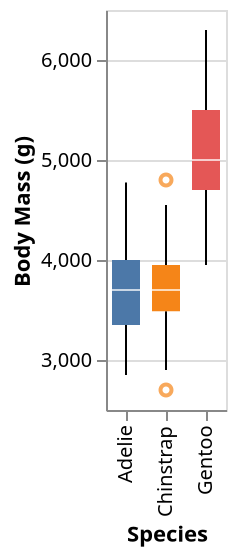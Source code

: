 {"$schema": "https://vega.github.io/schema/vega-lite/v4.json", "description": "A vertical box plot showing median and lower and upper quartiles of the distribution of body mass of penguins.", "data": {"values": [{"Species": "Adelie", "Island": "Torgersen", "Beak Length (mm)": 39.1, "Beak Depth (mm)": 18.7, "Flipper Length (mm)": 181, "Body Mass (g)": 3750, "Sex": "MALE"}, {"Species": "Adelie", "Island": "Torgersen", "Beak Length (mm)": 39.5, "Beak Depth (mm)": 17.4, "Flipper Length (mm)": 186, "Body Mass (g)": 3800, "Sex": "FEMALE"}, {"Species": "Adelie", "Island": "Torgersen", "Beak Length (mm)": 40.3, "Beak Depth (mm)": 18, "Flipper Length (mm)": 195, "Body Mass (g)": 3250, "Sex": "FEMALE"}, {"Species": "Adelie", "Island": "Torgersen", "Beak Length (mm)": null, "Beak Depth (mm)": null, "Flipper Length (mm)": null, "Body Mass (g)": null, "Sex": null}, {"Species": "Adelie", "Island": "Torgersen", "Beak Length (mm)": 36.7, "Beak Depth (mm)": 19.3, "Flipper Length (mm)": 193, "Body Mass (g)": 3450, "Sex": "FEMALE"}, {"Species": "Adelie", "Island": "Torgersen", "Beak Length (mm)": 39.3, "Beak Depth (mm)": 20.6, "Flipper Length (mm)": 190, "Body Mass (g)": 3650, "Sex": "MALE"}, {"Species": "Adelie", "Island": "Torgersen", "Beak Length (mm)": 38.9, "Beak Depth (mm)": 17.8, "Flipper Length (mm)": 181, "Body Mass (g)": 3625, "Sex": "FEMALE"}, {"Species": "Adelie", "Island": "Torgersen", "Beak Length (mm)": 39.2, "Beak Depth (mm)": 19.6, "Flipper Length (mm)": 195, "Body Mass (g)": 4675, "Sex": "MALE"}, {"Species": "Adelie", "Island": "Torgersen", "Beak Length (mm)": 34.1, "Beak Depth (mm)": 18.1, "Flipper Length (mm)": 193, "Body Mass (g)": 3475, "Sex": null}, {"Species": "Adelie", "Island": "Torgersen", "Beak Length (mm)": 42, "Beak Depth (mm)": 20.2, "Flipper Length (mm)": 190, "Body Mass (g)": 4250, "Sex": null}, {"Species": "Adelie", "Island": "Torgersen", "Beak Length (mm)": 37.8, "Beak Depth (mm)": 17.1, "Flipper Length (mm)": 186, "Body Mass (g)": 3300, "Sex": null}, {"Species": "Adelie", "Island": "Torgersen", "Beak Length (mm)": 37.8, "Beak Depth (mm)": 17.3, "Flipper Length (mm)": 180, "Body Mass (g)": 3700, "Sex": null}, {"Species": "Adelie", "Island": "Torgersen", "Beak Length (mm)": 41.1, "Beak Depth (mm)": 17.6, "Flipper Length (mm)": 182, "Body Mass (g)": 3200, "Sex": "FEMALE"}, {"Species": "Adelie", "Island": "Torgersen", "Beak Length (mm)": 38.6, "Beak Depth (mm)": 21.2, "Flipper Length (mm)": 191, "Body Mass (g)": 3800, "Sex": "MALE"}, {"Species": "Adelie", "Island": "Torgersen", "Beak Length (mm)": 34.6, "Beak Depth (mm)": 21.1, "Flipper Length (mm)": 198, "Body Mass (g)": 4400, "Sex": "MALE"}, {"Species": "Adelie", "Island": "Torgersen", "Beak Length (mm)": 36.6, "Beak Depth (mm)": 17.8, "Flipper Length (mm)": 185, "Body Mass (g)": 3700, "Sex": "FEMALE"}, {"Species": "Adelie", "Island": "Torgersen", "Beak Length (mm)": 38.7, "Beak Depth (mm)": 19, "Flipper Length (mm)": 195, "Body Mass (g)": 3450, "Sex": "FEMALE"}, {"Species": "Adelie", "Island": "Torgersen", "Beak Length (mm)": 42.5, "Beak Depth (mm)": 20.7, "Flipper Length (mm)": 197, "Body Mass (g)": 4500, "Sex": "MALE"}, {"Species": "Adelie", "Island": "Torgersen", "Beak Length (mm)": 34.4, "Beak Depth (mm)": 18.4, "Flipper Length (mm)": 184, "Body Mass (g)": 3325, "Sex": "FEMALE"}, {"Species": "Adelie", "Island": "Torgersen", "Beak Length (mm)": 46, "Beak Depth (mm)": 21.5, "Flipper Length (mm)": 194, "Body Mass (g)": 4200, "Sex": "MALE"}, {"Species": "Adelie", "Island": "Biscoe", "Beak Length (mm)": 37.8, "Beak Depth (mm)": 18.3, "Flipper Length (mm)": 174, "Body Mass (g)": 3400, "Sex": "FEMALE"}, {"Species": "Adelie", "Island": "Biscoe", "Beak Length (mm)": 37.7, "Beak Depth (mm)": 18.7, "Flipper Length (mm)": 180, "Body Mass (g)": 3600, "Sex": "MALE"}, {"Species": "Adelie", "Island": "Biscoe", "Beak Length (mm)": 35.9, "Beak Depth (mm)": 19.2, "Flipper Length (mm)": 189, "Body Mass (g)": 3800, "Sex": "FEMALE"}, {"Species": "Adelie", "Island": "Biscoe", "Beak Length (mm)": 38.2, "Beak Depth (mm)": 18.1, "Flipper Length (mm)": 185, "Body Mass (g)": 3950, "Sex": "MALE"}, {"Species": "Adelie", "Island": "Biscoe", "Beak Length (mm)": 38.8, "Beak Depth (mm)": 17.2, "Flipper Length (mm)": 180, "Body Mass (g)": 3800, "Sex": "MALE"}, {"Species": "Adelie", "Island": "Biscoe", "Beak Length (mm)": 35.3, "Beak Depth (mm)": 18.9, "Flipper Length (mm)": 187, "Body Mass (g)": 3800, "Sex": "FEMALE"}, {"Species": "Adelie", "Island": "Biscoe", "Beak Length (mm)": 40.6, "Beak Depth (mm)": 18.6, "Flipper Length (mm)": 183, "Body Mass (g)": 3550, "Sex": "MALE"}, {"Species": "Adelie", "Island": "Biscoe", "Beak Length (mm)": 40.5, "Beak Depth (mm)": 17.9, "Flipper Length (mm)": 187, "Body Mass (g)": 3200, "Sex": "FEMALE"}, {"Species": "Adelie", "Island": "Biscoe", "Beak Length (mm)": 37.9, "Beak Depth (mm)": 18.6, "Flipper Length (mm)": 172, "Body Mass (g)": 3150, "Sex": "FEMALE"}, {"Species": "Adelie", "Island": "Biscoe", "Beak Length (mm)": 40.5, "Beak Depth (mm)": 18.9, "Flipper Length (mm)": 180, "Body Mass (g)": 3950, "Sex": "MALE"}, {"Species": "Adelie", "Island": "Dream", "Beak Length (mm)": 39.5, "Beak Depth (mm)": 16.7, "Flipper Length (mm)": 178, "Body Mass (g)": 3250, "Sex": "FEMALE"}, {"Species": "Adelie", "Island": "Dream", "Beak Length (mm)": 37.2, "Beak Depth (mm)": 18.1, "Flipper Length (mm)": 178, "Body Mass (g)": 3900, "Sex": "MALE"}, {"Species": "Adelie", "Island": "Dream", "Beak Length (mm)": 39.5, "Beak Depth (mm)": 17.8, "Flipper Length (mm)": 188, "Body Mass (g)": 3300, "Sex": "FEMALE"}, {"Species": "Adelie", "Island": "Dream", "Beak Length (mm)": 40.9, "Beak Depth (mm)": 18.9, "Flipper Length (mm)": 184, "Body Mass (g)": 3900, "Sex": "MALE"}, {"Species": "Adelie", "Island": "Dream", "Beak Length (mm)": 36.4, "Beak Depth (mm)": 17, "Flipper Length (mm)": 195, "Body Mass (g)": 3325, "Sex": "FEMALE"}, {"Species": "Adelie", "Island": "Dream", "Beak Length (mm)": 39.2, "Beak Depth (mm)": 21.1, "Flipper Length (mm)": 196, "Body Mass (g)": 4150, "Sex": "MALE"}, {"Species": "Adelie", "Island": "Dream", "Beak Length (mm)": 38.8, "Beak Depth (mm)": 20, "Flipper Length (mm)": 190, "Body Mass (g)": 3950, "Sex": "MALE"}, {"Species": "Adelie", "Island": "Dream", "Beak Length (mm)": 42.2, "Beak Depth (mm)": 18.5, "Flipper Length (mm)": 180, "Body Mass (g)": 3550, "Sex": "FEMALE"}, {"Species": "Adelie", "Island": "Dream", "Beak Length (mm)": 37.6, "Beak Depth (mm)": 19.3, "Flipper Length (mm)": 181, "Body Mass (g)": 3300, "Sex": "FEMALE"}, {"Species": "Adelie", "Island": "Dream", "Beak Length (mm)": 39.8, "Beak Depth (mm)": 19.1, "Flipper Length (mm)": 184, "Body Mass (g)": 4650, "Sex": "MALE"}, {"Species": "Adelie", "Island": "Dream", "Beak Length (mm)": 36.5, "Beak Depth (mm)": 18, "Flipper Length (mm)": 182, "Body Mass (g)": 3150, "Sex": "FEMALE"}, {"Species": "Adelie", "Island": "Dream", "Beak Length (mm)": 40.8, "Beak Depth (mm)": 18.4, "Flipper Length (mm)": 195, "Body Mass (g)": 3900, "Sex": "MALE"}, {"Species": "Adelie", "Island": "Dream", "Beak Length (mm)": 36, "Beak Depth (mm)": 18.5, "Flipper Length (mm)": 186, "Body Mass (g)": 3100, "Sex": "FEMALE"}, {"Species": "Adelie", "Island": "Dream", "Beak Length (mm)": 44.1, "Beak Depth (mm)": 19.7, "Flipper Length (mm)": 196, "Body Mass (g)": 4400, "Sex": "MALE"}, {"Species": "Adelie", "Island": "Dream", "Beak Length (mm)": 37, "Beak Depth (mm)": 16.9, "Flipper Length (mm)": 185, "Body Mass (g)": 3000, "Sex": "FEMALE"}, {"Species": "Adelie", "Island": "Dream", "Beak Length (mm)": 39.6, "Beak Depth (mm)": 18.8, "Flipper Length (mm)": 190, "Body Mass (g)": 4600, "Sex": "MALE"}, {"Species": "Adelie", "Island": "Dream", "Beak Length (mm)": 41.1, "Beak Depth (mm)": 19, "Flipper Length (mm)": 182, "Body Mass (g)": 3425, "Sex": "MALE"}, {"Species": "Adelie", "Island": "Dream", "Beak Length (mm)": 37.5, "Beak Depth (mm)": 18.9, "Flipper Length (mm)": 179, "Body Mass (g)": 2975, "Sex": null}, {"Species": "Adelie", "Island": "Dream", "Beak Length (mm)": 36, "Beak Depth (mm)": 17.9, "Flipper Length (mm)": 190, "Body Mass (g)": 3450, "Sex": "FEMALE"}, {"Species": "Adelie", "Island": "Dream", "Beak Length (mm)": 42.3, "Beak Depth (mm)": 21.2, "Flipper Length (mm)": 191, "Body Mass (g)": 4150, "Sex": "MALE"}, {"Species": "Adelie", "Island": "Biscoe", "Beak Length (mm)": 39.6, "Beak Depth (mm)": 17.7, "Flipper Length (mm)": 186, "Body Mass (g)": 3500, "Sex": "FEMALE"}, {"Species": "Adelie", "Island": "Biscoe", "Beak Length (mm)": 40.1, "Beak Depth (mm)": 18.9, "Flipper Length (mm)": 188, "Body Mass (g)": 4300, "Sex": "MALE"}, {"Species": "Adelie", "Island": "Biscoe", "Beak Length (mm)": 35, "Beak Depth (mm)": 17.9, "Flipper Length (mm)": 190, "Body Mass (g)": 3450, "Sex": "FEMALE"}, {"Species": "Adelie", "Island": "Biscoe", "Beak Length (mm)": 42, "Beak Depth (mm)": 19.5, "Flipper Length (mm)": 200, "Body Mass (g)": 4050, "Sex": "MALE"}, {"Species": "Adelie", "Island": "Biscoe", "Beak Length (mm)": 34.5, "Beak Depth (mm)": 18.1, "Flipper Length (mm)": 187, "Body Mass (g)": 2900, "Sex": "FEMALE"}, {"Species": "Adelie", "Island": "Biscoe", "Beak Length (mm)": 41.4, "Beak Depth (mm)": 18.6, "Flipper Length (mm)": 191, "Body Mass (g)": 3700, "Sex": "MALE"}, {"Species": "Adelie", "Island": "Biscoe", "Beak Length (mm)": 39, "Beak Depth (mm)": 17.5, "Flipper Length (mm)": 186, "Body Mass (g)": 3550, "Sex": "FEMALE"}, {"Species": "Adelie", "Island": "Biscoe", "Beak Length (mm)": 40.6, "Beak Depth (mm)": 18.8, "Flipper Length (mm)": 193, "Body Mass (g)": 3800, "Sex": "MALE"}, {"Species": "Adelie", "Island": "Biscoe", "Beak Length (mm)": 36.5, "Beak Depth (mm)": 16.6, "Flipper Length (mm)": 181, "Body Mass (g)": 2850, "Sex": "FEMALE"}, {"Species": "Adelie", "Island": "Biscoe", "Beak Length (mm)": 37.6, "Beak Depth (mm)": 19.1, "Flipper Length (mm)": 194, "Body Mass (g)": 3750, "Sex": "MALE"}, {"Species": "Adelie", "Island": "Biscoe", "Beak Length (mm)": 35.7, "Beak Depth (mm)": 16.9, "Flipper Length (mm)": 185, "Body Mass (g)": 3150, "Sex": "FEMALE"}, {"Species": "Adelie", "Island": "Biscoe", "Beak Length (mm)": 41.3, "Beak Depth (mm)": 21.1, "Flipper Length (mm)": 195, "Body Mass (g)": 4400, "Sex": "MALE"}, {"Species": "Adelie", "Island": "Biscoe", "Beak Length (mm)": 37.6, "Beak Depth (mm)": 17, "Flipper Length (mm)": 185, "Body Mass (g)": 3600, "Sex": "FEMALE"}, {"Species": "Adelie", "Island": "Biscoe", "Beak Length (mm)": 41.1, "Beak Depth (mm)": 18.2, "Flipper Length (mm)": 192, "Body Mass (g)": 4050, "Sex": "MALE"}, {"Species": "Adelie", "Island": "Biscoe", "Beak Length (mm)": 36.4, "Beak Depth (mm)": 17.1, "Flipper Length (mm)": 184, "Body Mass (g)": 2850, "Sex": "FEMALE"}, {"Species": "Adelie", "Island": "Biscoe", "Beak Length (mm)": 41.6, "Beak Depth (mm)": 18, "Flipper Length (mm)": 192, "Body Mass (g)": 3950, "Sex": "MALE"}, {"Species": "Adelie", "Island": "Biscoe", "Beak Length (mm)": 35.5, "Beak Depth (mm)": 16.2, "Flipper Length (mm)": 195, "Body Mass (g)": 3350, "Sex": "FEMALE"}, {"Species": "Adelie", "Island": "Biscoe", "Beak Length (mm)": 41.1, "Beak Depth (mm)": 19.1, "Flipper Length (mm)": 188, "Body Mass (g)": 4100, "Sex": "MALE"}, {"Species": "Adelie", "Island": "Torgersen", "Beak Length (mm)": 35.9, "Beak Depth (mm)": 16.6, "Flipper Length (mm)": 190, "Body Mass (g)": 3050, "Sex": "FEMALE"}, {"Species": "Adelie", "Island": "Torgersen", "Beak Length (mm)": 41.8, "Beak Depth (mm)": 19.4, "Flipper Length (mm)": 198, "Body Mass (g)": 4450, "Sex": "MALE"}, {"Species": "Adelie", "Island": "Torgersen", "Beak Length (mm)": 33.5, "Beak Depth (mm)": 19, "Flipper Length (mm)": 190, "Body Mass (g)": 3600, "Sex": "FEMALE"}, {"Species": "Adelie", "Island": "Torgersen", "Beak Length (mm)": 39.7, "Beak Depth (mm)": 18.4, "Flipper Length (mm)": 190, "Body Mass (g)": 3900, "Sex": "MALE"}, {"Species": "Adelie", "Island": "Torgersen", "Beak Length (mm)": 39.6, "Beak Depth (mm)": 17.2, "Flipper Length (mm)": 196, "Body Mass (g)": 3550, "Sex": "FEMALE"}, {"Species": "Adelie", "Island": "Torgersen", "Beak Length (mm)": 45.8, "Beak Depth (mm)": 18.9, "Flipper Length (mm)": 197, "Body Mass (g)": 4150, "Sex": "MALE"}, {"Species": "Adelie", "Island": "Torgersen", "Beak Length (mm)": 35.5, "Beak Depth (mm)": 17.5, "Flipper Length (mm)": 190, "Body Mass (g)": 3700, "Sex": "FEMALE"}, {"Species": "Adelie", "Island": "Torgersen", "Beak Length (mm)": 42.8, "Beak Depth (mm)": 18.5, "Flipper Length (mm)": 195, "Body Mass (g)": 4250, "Sex": "MALE"}, {"Species": "Adelie", "Island": "Torgersen", "Beak Length (mm)": 40.9, "Beak Depth (mm)": 16.8, "Flipper Length (mm)": 191, "Body Mass (g)": 3700, "Sex": "FEMALE"}, {"Species": "Adelie", "Island": "Torgersen", "Beak Length (mm)": 37.2, "Beak Depth (mm)": 19.4, "Flipper Length (mm)": 184, "Body Mass (g)": 3900, "Sex": "MALE"}, {"Species": "Adelie", "Island": "Torgersen", "Beak Length (mm)": 36.2, "Beak Depth (mm)": 16.1, "Flipper Length (mm)": 187, "Body Mass (g)": 3550, "Sex": "FEMALE"}, {"Species": "Adelie", "Island": "Torgersen", "Beak Length (mm)": 42.1, "Beak Depth (mm)": 19.1, "Flipper Length (mm)": 195, "Body Mass (g)": 4000, "Sex": "MALE"}, {"Species": "Adelie", "Island": "Torgersen", "Beak Length (mm)": 34.6, "Beak Depth (mm)": 17.2, "Flipper Length (mm)": 189, "Body Mass (g)": 3200, "Sex": "FEMALE"}, {"Species": "Adelie", "Island": "Torgersen", "Beak Length (mm)": 42.9, "Beak Depth (mm)": 17.6, "Flipper Length (mm)": 196, "Body Mass (g)": 4700, "Sex": "MALE"}, {"Species": "Adelie", "Island": "Torgersen", "Beak Length (mm)": 36.7, "Beak Depth (mm)": 18.8, "Flipper Length (mm)": 187, "Body Mass (g)": 3800, "Sex": "FEMALE"}, {"Species": "Adelie", "Island": "Torgersen", "Beak Length (mm)": 35.1, "Beak Depth (mm)": 19.4, "Flipper Length (mm)": 193, "Body Mass (g)": 4200, "Sex": "MALE"}, {"Species": "Adelie", "Island": "Dream", "Beak Length (mm)": 37.3, "Beak Depth (mm)": 17.8, "Flipper Length (mm)": 191, "Body Mass (g)": 3350, "Sex": "FEMALE"}, {"Species": "Adelie", "Island": "Dream", "Beak Length (mm)": 41.3, "Beak Depth (mm)": 20.3, "Flipper Length (mm)": 194, "Body Mass (g)": 3550, "Sex": "MALE"}, {"Species": "Adelie", "Island": "Dream", "Beak Length (mm)": 36.3, "Beak Depth (mm)": 19.5, "Flipper Length (mm)": 190, "Body Mass (g)": 3800, "Sex": "MALE"}, {"Species": "Adelie", "Island": "Dream", "Beak Length (mm)": 36.9, "Beak Depth (mm)": 18.6, "Flipper Length (mm)": 189, "Body Mass (g)": 3500, "Sex": "FEMALE"}, {"Species": "Adelie", "Island": "Dream", "Beak Length (mm)": 38.3, "Beak Depth (mm)": 19.2, "Flipper Length (mm)": 189, "Body Mass (g)": 3950, "Sex": "MALE"}, {"Species": "Adelie", "Island": "Dream", "Beak Length (mm)": 38.9, "Beak Depth (mm)": 18.8, "Flipper Length (mm)": 190, "Body Mass (g)": 3600, "Sex": "FEMALE"}, {"Species": "Adelie", "Island": "Dream", "Beak Length (mm)": 35.7, "Beak Depth (mm)": 18, "Flipper Length (mm)": 202, "Body Mass (g)": 3550, "Sex": "FEMALE"}, {"Species": "Adelie", "Island": "Dream", "Beak Length (mm)": 41.1, "Beak Depth (mm)": 18.1, "Flipper Length (mm)": 205, "Body Mass (g)": 4300, "Sex": "MALE"}, {"Species": "Adelie", "Island": "Dream", "Beak Length (mm)": 34, "Beak Depth (mm)": 17.1, "Flipper Length (mm)": 185, "Body Mass (g)": 3400, "Sex": "FEMALE"}, {"Species": "Adelie", "Island": "Dream", "Beak Length (mm)": 39.6, "Beak Depth (mm)": 18.1, "Flipper Length (mm)": 186, "Body Mass (g)": 4450, "Sex": "MALE"}, {"Species": "Adelie", "Island": "Dream", "Beak Length (mm)": 36.2, "Beak Depth (mm)": 17.3, "Flipper Length (mm)": 187, "Body Mass (g)": 3300, "Sex": "FEMALE"}, {"Species": "Adelie", "Island": "Dream", "Beak Length (mm)": 40.8, "Beak Depth (mm)": 18.9, "Flipper Length (mm)": 208, "Body Mass (g)": 4300, "Sex": "MALE"}, {"Species": "Adelie", "Island": "Dream", "Beak Length (mm)": 38.1, "Beak Depth (mm)": 18.6, "Flipper Length (mm)": 190, "Body Mass (g)": 3700, "Sex": "FEMALE"}, {"Species": "Adelie", "Island": "Dream", "Beak Length (mm)": 40.3, "Beak Depth (mm)": 18.5, "Flipper Length (mm)": 196, "Body Mass (g)": 4350, "Sex": "MALE"}, {"Species": "Adelie", "Island": "Dream", "Beak Length (mm)": 33.1, "Beak Depth (mm)": 16.1, "Flipper Length (mm)": 178, "Body Mass (g)": 2900, "Sex": "FEMALE"}, {"Species": "Adelie", "Island": "Dream", "Beak Length (mm)": 43.2, "Beak Depth (mm)": 18.5, "Flipper Length (mm)": 192, "Body Mass (g)": 4100, "Sex": "MALE"}, {"Species": "Adelie", "Island": "Biscoe", "Beak Length (mm)": 35, "Beak Depth (mm)": 17.9, "Flipper Length (mm)": 192, "Body Mass (g)": 3725, "Sex": "FEMALE"}, {"Species": "Adelie", "Island": "Biscoe", "Beak Length (mm)": 41, "Beak Depth (mm)": 20, "Flipper Length (mm)": 203, "Body Mass (g)": 4725, "Sex": "MALE"}, {"Species": "Adelie", "Island": "Biscoe", "Beak Length (mm)": 37.7, "Beak Depth (mm)": 16, "Flipper Length (mm)": 183, "Body Mass (g)": 3075, "Sex": "FEMALE"}, {"Species": "Adelie", "Island": "Biscoe", "Beak Length (mm)": 37.8, "Beak Depth (mm)": 20, "Flipper Length (mm)": 190, "Body Mass (g)": 4250, "Sex": "MALE"}, {"Species": "Adelie", "Island": "Biscoe", "Beak Length (mm)": 37.9, "Beak Depth (mm)": 18.6, "Flipper Length (mm)": 193, "Body Mass (g)": 2925, "Sex": "FEMALE"}, {"Species": "Adelie", "Island": "Biscoe", "Beak Length (mm)": 39.7, "Beak Depth (mm)": 18.9, "Flipper Length (mm)": 184, "Body Mass (g)": 3550, "Sex": "MALE"}, {"Species": "Adelie", "Island": "Biscoe", "Beak Length (mm)": 38.6, "Beak Depth (mm)": 17.2, "Flipper Length (mm)": 199, "Body Mass (g)": 3750, "Sex": "FEMALE"}, {"Species": "Adelie", "Island": "Biscoe", "Beak Length (mm)": 38.2, "Beak Depth (mm)": 20, "Flipper Length (mm)": 190, "Body Mass (g)": 3900, "Sex": "MALE"}, {"Species": "Adelie", "Island": "Biscoe", "Beak Length (mm)": 38.1, "Beak Depth (mm)": 17, "Flipper Length (mm)": 181, "Body Mass (g)": 3175, "Sex": "FEMALE"}, {"Species": "Adelie", "Island": "Biscoe", "Beak Length (mm)": 43.2, "Beak Depth (mm)": 19, "Flipper Length (mm)": 197, "Body Mass (g)": 4775, "Sex": "MALE"}, {"Species": "Adelie", "Island": "Biscoe", "Beak Length (mm)": 38.1, "Beak Depth (mm)": 16.5, "Flipper Length (mm)": 198, "Body Mass (g)": 3825, "Sex": "FEMALE"}, {"Species": "Adelie", "Island": "Biscoe", "Beak Length (mm)": 45.6, "Beak Depth (mm)": 20.3, "Flipper Length (mm)": 191, "Body Mass (g)": 4600, "Sex": "MALE"}, {"Species": "Adelie", "Island": "Biscoe", "Beak Length (mm)": 39.7, "Beak Depth (mm)": 17.7, "Flipper Length (mm)": 193, "Body Mass (g)": 3200, "Sex": "FEMALE"}, {"Species": "Adelie", "Island": "Biscoe", "Beak Length (mm)": 42.2, "Beak Depth (mm)": 19.5, "Flipper Length (mm)": 197, "Body Mass (g)": 4275, "Sex": "MALE"}, {"Species": "Adelie", "Island": "Biscoe", "Beak Length (mm)": 39.6, "Beak Depth (mm)": 20.7, "Flipper Length (mm)": 191, "Body Mass (g)": 3900, "Sex": "FEMALE"}, {"Species": "Adelie", "Island": "Biscoe", "Beak Length (mm)": 42.7, "Beak Depth (mm)": 18.3, "Flipper Length (mm)": 196, "Body Mass (g)": 4075, "Sex": "MALE"}, {"Species": "Adelie", "Island": "Torgersen", "Beak Length (mm)": 38.6, "Beak Depth (mm)": 17, "Flipper Length (mm)": 188, "Body Mass (g)": 2900, "Sex": "FEMALE"}, {"Species": "Adelie", "Island": "Torgersen", "Beak Length (mm)": 37.3, "Beak Depth (mm)": 20.5, "Flipper Length (mm)": 199, "Body Mass (g)": 3775, "Sex": "MALE"}, {"Species": "Adelie", "Island": "Torgersen", "Beak Length (mm)": 35.7, "Beak Depth (mm)": 17, "Flipper Length (mm)": 189, "Body Mass (g)": 3350, "Sex": "FEMALE"}, {"Species": "Adelie", "Island": "Torgersen", "Beak Length (mm)": 41.1, "Beak Depth (mm)": 18.6, "Flipper Length (mm)": 189, "Body Mass (g)": 3325, "Sex": "MALE"}, {"Species": "Adelie", "Island": "Torgersen", "Beak Length (mm)": 36.2, "Beak Depth (mm)": 17.2, "Flipper Length (mm)": 187, "Body Mass (g)": 3150, "Sex": "FEMALE"}, {"Species": "Adelie", "Island": "Torgersen", "Beak Length (mm)": 37.7, "Beak Depth (mm)": 19.8, "Flipper Length (mm)": 198, "Body Mass (g)": 3500, "Sex": "MALE"}, {"Species": "Adelie", "Island": "Torgersen", "Beak Length (mm)": 40.2, "Beak Depth (mm)": 17, "Flipper Length (mm)": 176, "Body Mass (g)": 3450, "Sex": "FEMALE"}, {"Species": "Adelie", "Island": "Torgersen", "Beak Length (mm)": 41.4, "Beak Depth (mm)": 18.5, "Flipper Length (mm)": 202, "Body Mass (g)": 3875, "Sex": "MALE"}, {"Species": "Adelie", "Island": "Torgersen", "Beak Length (mm)": 35.2, "Beak Depth (mm)": 15.9, "Flipper Length (mm)": 186, "Body Mass (g)": 3050, "Sex": "FEMALE"}, {"Species": "Adelie", "Island": "Torgersen", "Beak Length (mm)": 40.6, "Beak Depth (mm)": 19, "Flipper Length (mm)": 199, "Body Mass (g)": 4000, "Sex": "MALE"}, {"Species": "Adelie", "Island": "Torgersen", "Beak Length (mm)": 38.8, "Beak Depth (mm)": 17.6, "Flipper Length (mm)": 191, "Body Mass (g)": 3275, "Sex": "FEMALE"}, {"Species": "Adelie", "Island": "Torgersen", "Beak Length (mm)": 41.5, "Beak Depth (mm)": 18.3, "Flipper Length (mm)": 195, "Body Mass (g)": 4300, "Sex": "MALE"}, {"Species": "Adelie", "Island": "Torgersen", "Beak Length (mm)": 39, "Beak Depth (mm)": 17.1, "Flipper Length (mm)": 191, "Body Mass (g)": 3050, "Sex": "FEMALE"}, {"Species": "Adelie", "Island": "Torgersen", "Beak Length (mm)": 44.1, "Beak Depth (mm)": 18, "Flipper Length (mm)": 210, "Body Mass (g)": 4000, "Sex": "MALE"}, {"Species": "Adelie", "Island": "Torgersen", "Beak Length (mm)": 38.5, "Beak Depth (mm)": 17.9, "Flipper Length (mm)": 190, "Body Mass (g)": 3325, "Sex": "FEMALE"}, {"Species": "Adelie", "Island": "Torgersen", "Beak Length (mm)": 43.1, "Beak Depth (mm)": 19.2, "Flipper Length (mm)": 197, "Body Mass (g)": 3500, "Sex": "MALE"}, {"Species": "Adelie", "Island": "Dream", "Beak Length (mm)": 36.8, "Beak Depth (mm)": 18.5, "Flipper Length (mm)": 193, "Body Mass (g)": 3500, "Sex": "FEMALE"}, {"Species": "Adelie", "Island": "Dream", "Beak Length (mm)": 37.5, "Beak Depth (mm)": 18.5, "Flipper Length (mm)": 199, "Body Mass (g)": 4475, "Sex": "MALE"}, {"Species": "Adelie", "Island": "Dream", "Beak Length (mm)": 38.1, "Beak Depth (mm)": 17.6, "Flipper Length (mm)": 187, "Body Mass (g)": 3425, "Sex": "FEMALE"}, {"Species": "Adelie", "Island": "Dream", "Beak Length (mm)": 41.1, "Beak Depth (mm)": 17.5, "Flipper Length (mm)": 190, "Body Mass (g)": 3900, "Sex": "MALE"}, {"Species": "Adelie", "Island": "Dream", "Beak Length (mm)": 35.6, "Beak Depth (mm)": 17.5, "Flipper Length (mm)": 191, "Body Mass (g)": 3175, "Sex": "FEMALE"}, {"Species": "Adelie", "Island": "Dream", "Beak Length (mm)": 40.2, "Beak Depth (mm)": 20.1, "Flipper Length (mm)": 200, "Body Mass (g)": 3975, "Sex": "MALE"}, {"Species": "Adelie", "Island": "Dream", "Beak Length (mm)": 37, "Beak Depth (mm)": 16.5, "Flipper Length (mm)": 185, "Body Mass (g)": 3400, "Sex": "FEMALE"}, {"Species": "Adelie", "Island": "Dream", "Beak Length (mm)": 39.7, "Beak Depth (mm)": 17.9, "Flipper Length (mm)": 193, "Body Mass (g)": 4250, "Sex": "MALE"}, {"Species": "Adelie", "Island": "Dream", "Beak Length (mm)": 40.2, "Beak Depth (mm)": 17.1, "Flipper Length (mm)": 193, "Body Mass (g)": 3400, "Sex": "FEMALE"}, {"Species": "Adelie", "Island": "Dream", "Beak Length (mm)": 40.6, "Beak Depth (mm)": 17.2, "Flipper Length (mm)": 187, "Body Mass (g)": 3475, "Sex": "MALE"}, {"Species": "Adelie", "Island": "Dream", "Beak Length (mm)": 32.1, "Beak Depth (mm)": 15.5, "Flipper Length (mm)": 188, "Body Mass (g)": 3050, "Sex": "FEMALE"}, {"Species": "Adelie", "Island": "Dream", "Beak Length (mm)": 40.7, "Beak Depth (mm)": 17, "Flipper Length (mm)": 190, "Body Mass (g)": 3725, "Sex": "MALE"}, {"Species": "Adelie", "Island": "Dream", "Beak Length (mm)": 37.3, "Beak Depth (mm)": 16.8, "Flipper Length (mm)": 192, "Body Mass (g)": 3000, "Sex": "FEMALE"}, {"Species": "Adelie", "Island": "Dream", "Beak Length (mm)": 39, "Beak Depth (mm)": 18.7, "Flipper Length (mm)": 185, "Body Mass (g)": 3650, "Sex": "MALE"}, {"Species": "Adelie", "Island": "Dream", "Beak Length (mm)": 39.2, "Beak Depth (mm)": 18.6, "Flipper Length (mm)": 190, "Body Mass (g)": 4250, "Sex": "MALE"}, {"Species": "Adelie", "Island": "Dream", "Beak Length (mm)": 36.6, "Beak Depth (mm)": 18.4, "Flipper Length (mm)": 184, "Body Mass (g)": 3475, "Sex": "FEMALE"}, {"Species": "Adelie", "Island": "Dream", "Beak Length (mm)": 36, "Beak Depth (mm)": 17.8, "Flipper Length (mm)": 195, "Body Mass (g)": 3450, "Sex": "FEMALE"}, {"Species": "Adelie", "Island": "Dream", "Beak Length (mm)": 37.8, "Beak Depth (mm)": 18.1, "Flipper Length (mm)": 193, "Body Mass (g)": 3750, "Sex": "MALE"}, {"Species": "Adelie", "Island": "Dream", "Beak Length (mm)": 36, "Beak Depth (mm)": 17.1, "Flipper Length (mm)": 187, "Body Mass (g)": 3700, "Sex": "FEMALE"}, {"Species": "Adelie", "Island": "Dream", "Beak Length (mm)": 41.5, "Beak Depth (mm)": 18.5, "Flipper Length (mm)": 201, "Body Mass (g)": 4000, "Sex": "MALE"}, {"Species": "Chinstrap", "Island": "Dream", "Beak Length (mm)": 46.5, "Beak Depth (mm)": 17.9, "Flipper Length (mm)": 192, "Body Mass (g)": 3500, "Sex": "FEMALE"}, {"Species": "Chinstrap", "Island": "Dream", "Beak Length (mm)": 50, "Beak Depth (mm)": 19.5, "Flipper Length (mm)": 196, "Body Mass (g)": 3900, "Sex": "MALE"}, {"Species": "Chinstrap", "Island": "Dream", "Beak Length (mm)": 51.3, "Beak Depth (mm)": 19.2, "Flipper Length (mm)": 193, "Body Mass (g)": 3650, "Sex": "MALE"}, {"Species": "Chinstrap", "Island": "Dream", "Beak Length (mm)": 45.4, "Beak Depth (mm)": 18.7, "Flipper Length (mm)": 188, "Body Mass (g)": 3525, "Sex": "FEMALE"}, {"Species": "Chinstrap", "Island": "Dream", "Beak Length (mm)": 52.7, "Beak Depth (mm)": 19.8, "Flipper Length (mm)": 197, "Body Mass (g)": 3725, "Sex": "MALE"}, {"Species": "Chinstrap", "Island": "Dream", "Beak Length (mm)": 45.2, "Beak Depth (mm)": 17.8, "Flipper Length (mm)": 198, "Body Mass (g)": 3950, "Sex": "FEMALE"}, {"Species": "Chinstrap", "Island": "Dream", "Beak Length (mm)": 46.1, "Beak Depth (mm)": 18.2, "Flipper Length (mm)": 178, "Body Mass (g)": 3250, "Sex": "FEMALE"}, {"Species": "Chinstrap", "Island": "Dream", "Beak Length (mm)": 51.3, "Beak Depth (mm)": 18.2, "Flipper Length (mm)": 197, "Body Mass (g)": 3750, "Sex": "MALE"}, {"Species": "Chinstrap", "Island": "Dream", "Beak Length (mm)": 46, "Beak Depth (mm)": 18.9, "Flipper Length (mm)": 195, "Body Mass (g)": 4150, "Sex": "FEMALE"}, {"Species": "Chinstrap", "Island": "Dream", "Beak Length (mm)": 51.3, "Beak Depth (mm)": 19.9, "Flipper Length (mm)": 198, "Body Mass (g)": 3700, "Sex": "MALE"}, {"Species": "Chinstrap", "Island": "Dream", "Beak Length (mm)": 46.6, "Beak Depth (mm)": 17.8, "Flipper Length (mm)": 193, "Body Mass (g)": 3800, "Sex": "FEMALE"}, {"Species": "Chinstrap", "Island": "Dream", "Beak Length (mm)": 51.7, "Beak Depth (mm)": 20.3, "Flipper Length (mm)": 194, "Body Mass (g)": 3775, "Sex": "MALE"}, {"Species": "Chinstrap", "Island": "Dream", "Beak Length (mm)": 47, "Beak Depth (mm)": 17.3, "Flipper Length (mm)": 185, "Body Mass (g)": 3700, "Sex": "FEMALE"}, {"Species": "Chinstrap", "Island": "Dream", "Beak Length (mm)": 52, "Beak Depth (mm)": 18.1, "Flipper Length (mm)": 201, "Body Mass (g)": 4050, "Sex": "MALE"}, {"Species": "Chinstrap", "Island": "Dream", "Beak Length (mm)": 45.9, "Beak Depth (mm)": 17.1, "Flipper Length (mm)": 190, "Body Mass (g)": 3575, "Sex": "FEMALE"}, {"Species": "Chinstrap", "Island": "Dream", "Beak Length (mm)": 50.5, "Beak Depth (mm)": 19.6, "Flipper Length (mm)": 201, "Body Mass (g)": 4050, "Sex": "MALE"}, {"Species": "Chinstrap", "Island": "Dream", "Beak Length (mm)": 50.3, "Beak Depth (mm)": 20, "Flipper Length (mm)": 197, "Body Mass (g)": 3300, "Sex": "MALE"}, {"Species": "Chinstrap", "Island": "Dream", "Beak Length (mm)": 58, "Beak Depth (mm)": 17.8, "Flipper Length (mm)": 181, "Body Mass (g)": 3700, "Sex": "FEMALE"}, {"Species": "Chinstrap", "Island": "Dream", "Beak Length (mm)": 46.4, "Beak Depth (mm)": 18.6, "Flipper Length (mm)": 190, "Body Mass (g)": 3450, "Sex": "FEMALE"}, {"Species": "Chinstrap", "Island": "Dream", "Beak Length (mm)": 49.2, "Beak Depth (mm)": 18.2, "Flipper Length (mm)": 195, "Body Mass (g)": 4400, "Sex": "MALE"}, {"Species": "Chinstrap", "Island": "Dream", "Beak Length (mm)": 42.4, "Beak Depth (mm)": 17.3, "Flipper Length (mm)": 181, "Body Mass (g)": 3600, "Sex": "FEMALE"}, {"Species": "Chinstrap", "Island": "Dream", "Beak Length (mm)": 48.5, "Beak Depth (mm)": 17.5, "Flipper Length (mm)": 191, "Body Mass (g)": 3400, "Sex": "MALE"}, {"Species": "Chinstrap", "Island": "Dream", "Beak Length (mm)": 43.2, "Beak Depth (mm)": 16.6, "Flipper Length (mm)": 187, "Body Mass (g)": 2900, "Sex": "FEMALE"}, {"Species": "Chinstrap", "Island": "Dream", "Beak Length (mm)": 50.6, "Beak Depth (mm)": 19.4, "Flipper Length (mm)": 193, "Body Mass (g)": 3800, "Sex": "MALE"}, {"Species": "Chinstrap", "Island": "Dream", "Beak Length (mm)": 46.7, "Beak Depth (mm)": 17.9, "Flipper Length (mm)": 195, "Body Mass (g)": 3300, "Sex": "FEMALE"}, {"Species": "Chinstrap", "Island": "Dream", "Beak Length (mm)": 52, "Beak Depth (mm)": 19, "Flipper Length (mm)": 197, "Body Mass (g)": 4150, "Sex": "MALE"}, {"Species": "Chinstrap", "Island": "Dream", "Beak Length (mm)": 50.5, "Beak Depth (mm)": 18.4, "Flipper Length (mm)": 200, "Body Mass (g)": 3400, "Sex": "FEMALE"}, {"Species": "Chinstrap", "Island": "Dream", "Beak Length (mm)": 49.5, "Beak Depth (mm)": 19, "Flipper Length (mm)": 200, "Body Mass (g)": 3800, "Sex": "MALE"}, {"Species": "Chinstrap", "Island": "Dream", "Beak Length (mm)": 46.4, "Beak Depth (mm)": 17.8, "Flipper Length (mm)": 191, "Body Mass (g)": 3700, "Sex": "FEMALE"}, {"Species": "Chinstrap", "Island": "Dream", "Beak Length (mm)": 52.8, "Beak Depth (mm)": 20, "Flipper Length (mm)": 205, "Body Mass (g)": 4550, "Sex": "MALE"}, {"Species": "Chinstrap", "Island": "Dream", "Beak Length (mm)": 40.9, "Beak Depth (mm)": 16.6, "Flipper Length (mm)": 187, "Body Mass (g)": 3200, "Sex": "FEMALE"}, {"Species": "Chinstrap", "Island": "Dream", "Beak Length (mm)": 54.2, "Beak Depth (mm)": 20.8, "Flipper Length (mm)": 201, "Body Mass (g)": 4300, "Sex": "MALE"}, {"Species": "Chinstrap", "Island": "Dream", "Beak Length (mm)": 42.5, "Beak Depth (mm)": 16.7, "Flipper Length (mm)": 187, "Body Mass (g)": 3350, "Sex": "FEMALE"}, {"Species": "Chinstrap", "Island": "Dream", "Beak Length (mm)": 51, "Beak Depth (mm)": 18.8, "Flipper Length (mm)": 203, "Body Mass (g)": 4100, "Sex": "MALE"}, {"Species": "Chinstrap", "Island": "Dream", "Beak Length (mm)": 49.7, "Beak Depth (mm)": 18.6, "Flipper Length (mm)": 195, "Body Mass (g)": 3600, "Sex": "MALE"}, {"Species": "Chinstrap", "Island": "Dream", "Beak Length (mm)": 47.5, "Beak Depth (mm)": 16.8, "Flipper Length (mm)": 199, "Body Mass (g)": 3900, "Sex": "FEMALE"}, {"Species": "Chinstrap", "Island": "Dream", "Beak Length (mm)": 47.6, "Beak Depth (mm)": 18.3, "Flipper Length (mm)": 195, "Body Mass (g)": 3850, "Sex": "FEMALE"}, {"Species": "Chinstrap", "Island": "Dream", "Beak Length (mm)": 52, "Beak Depth (mm)": 20.7, "Flipper Length (mm)": 210, "Body Mass (g)": 4800, "Sex": "MALE"}, {"Species": "Chinstrap", "Island": "Dream", "Beak Length (mm)": 46.9, "Beak Depth (mm)": 16.6, "Flipper Length (mm)": 192, "Body Mass (g)": 2700, "Sex": "FEMALE"}, {"Species": "Chinstrap", "Island": "Dream", "Beak Length (mm)": 53.5, "Beak Depth (mm)": 19.9, "Flipper Length (mm)": 205, "Body Mass (g)": 4500, "Sex": "MALE"}, {"Species": "Chinstrap", "Island": "Dream", "Beak Length (mm)": 49, "Beak Depth (mm)": 19.5, "Flipper Length (mm)": 210, "Body Mass (g)": 3950, "Sex": "MALE"}, {"Species": "Chinstrap", "Island": "Dream", "Beak Length (mm)": 46.2, "Beak Depth (mm)": 17.5, "Flipper Length (mm)": 187, "Body Mass (g)": 3650, "Sex": "FEMALE"}, {"Species": "Chinstrap", "Island": "Dream", "Beak Length (mm)": 50.9, "Beak Depth (mm)": 19.1, "Flipper Length (mm)": 196, "Body Mass (g)": 3550, "Sex": "MALE"}, {"Species": "Chinstrap", "Island": "Dream", "Beak Length (mm)": 45.5, "Beak Depth (mm)": 17, "Flipper Length (mm)": 196, "Body Mass (g)": 3500, "Sex": "FEMALE"}, {"Species": "Chinstrap", "Island": "Dream", "Beak Length (mm)": 50.9, "Beak Depth (mm)": 17.9, "Flipper Length (mm)": 196, "Body Mass (g)": 3675, "Sex": "FEMALE"}, {"Species": "Chinstrap", "Island": "Dream", "Beak Length (mm)": 50.8, "Beak Depth (mm)": 18.5, "Flipper Length (mm)": 201, "Body Mass (g)": 4450, "Sex": "MALE"}, {"Species": "Chinstrap", "Island": "Dream", "Beak Length (mm)": 50.1, "Beak Depth (mm)": 17.9, "Flipper Length (mm)": 190, "Body Mass (g)": 3400, "Sex": "FEMALE"}, {"Species": "Chinstrap", "Island": "Dream", "Beak Length (mm)": 49, "Beak Depth (mm)": 19.6, "Flipper Length (mm)": 212, "Body Mass (g)": 4300, "Sex": "MALE"}, {"Species": "Chinstrap", "Island": "Dream", "Beak Length (mm)": 51.5, "Beak Depth (mm)": 18.7, "Flipper Length (mm)": 187, "Body Mass (g)": 3250, "Sex": "MALE"}, {"Species": "Chinstrap", "Island": "Dream", "Beak Length (mm)": 49.8, "Beak Depth (mm)": 17.3, "Flipper Length (mm)": 198, "Body Mass (g)": 3675, "Sex": "FEMALE"}, {"Species": "Chinstrap", "Island": "Dream", "Beak Length (mm)": 48.1, "Beak Depth (mm)": 16.4, "Flipper Length (mm)": 199, "Body Mass (g)": 3325, "Sex": "FEMALE"}, {"Species": "Chinstrap", "Island": "Dream", "Beak Length (mm)": 51.4, "Beak Depth (mm)": 19, "Flipper Length (mm)": 201, "Body Mass (g)": 3950, "Sex": "MALE"}, {"Species": "Chinstrap", "Island": "Dream", "Beak Length (mm)": 45.7, "Beak Depth (mm)": 17.3, "Flipper Length (mm)": 193, "Body Mass (g)": 3600, "Sex": "FEMALE"}, {"Species": "Chinstrap", "Island": "Dream", "Beak Length (mm)": 50.7, "Beak Depth (mm)": 19.7, "Flipper Length (mm)": 203, "Body Mass (g)": 4050, "Sex": "MALE"}, {"Species": "Chinstrap", "Island": "Dream", "Beak Length (mm)": 42.5, "Beak Depth (mm)": 17.3, "Flipper Length (mm)": 187, "Body Mass (g)": 3350, "Sex": "FEMALE"}, {"Species": "Chinstrap", "Island": "Dream", "Beak Length (mm)": 52.2, "Beak Depth (mm)": 18.8, "Flipper Length (mm)": 197, "Body Mass (g)": 3450, "Sex": "MALE"}, {"Species": "Chinstrap", "Island": "Dream", "Beak Length (mm)": 45.2, "Beak Depth (mm)": 16.6, "Flipper Length (mm)": 191, "Body Mass (g)": 3250, "Sex": "FEMALE"}, {"Species": "Chinstrap", "Island": "Dream", "Beak Length (mm)": 49.3, "Beak Depth (mm)": 19.9, "Flipper Length (mm)": 203, "Body Mass (g)": 4050, "Sex": "MALE"}, {"Species": "Chinstrap", "Island": "Dream", "Beak Length (mm)": 50.2, "Beak Depth (mm)": 18.8, "Flipper Length (mm)": 202, "Body Mass (g)": 3800, "Sex": "MALE"}, {"Species": "Chinstrap", "Island": "Dream", "Beak Length (mm)": 45.6, "Beak Depth (mm)": 19.4, "Flipper Length (mm)": 194, "Body Mass (g)": 3525, "Sex": "FEMALE"}, {"Species": "Chinstrap", "Island": "Dream", "Beak Length (mm)": 51.9, "Beak Depth (mm)": 19.5, "Flipper Length (mm)": 206, "Body Mass (g)": 3950, "Sex": "MALE"}, {"Species": "Chinstrap", "Island": "Dream", "Beak Length (mm)": 46.8, "Beak Depth (mm)": 16.5, "Flipper Length (mm)": 189, "Body Mass (g)": 3650, "Sex": "FEMALE"}, {"Species": "Chinstrap", "Island": "Dream", "Beak Length (mm)": 45.7, "Beak Depth (mm)": 17, "Flipper Length (mm)": 195, "Body Mass (g)": 3650, "Sex": "FEMALE"}, {"Species": "Chinstrap", "Island": "Dream", "Beak Length (mm)": 55.8, "Beak Depth (mm)": 19.8, "Flipper Length (mm)": 207, "Body Mass (g)": 4000, "Sex": "MALE"}, {"Species": "Chinstrap", "Island": "Dream", "Beak Length (mm)": 43.5, "Beak Depth (mm)": 18.1, "Flipper Length (mm)": 202, "Body Mass (g)": 3400, "Sex": "FEMALE"}, {"Species": "Chinstrap", "Island": "Dream", "Beak Length (mm)": 49.6, "Beak Depth (mm)": 18.2, "Flipper Length (mm)": 193, "Body Mass (g)": 3775, "Sex": "MALE"}, {"Species": "Chinstrap", "Island": "Dream", "Beak Length (mm)": 50.8, "Beak Depth (mm)": 19, "Flipper Length (mm)": 210, "Body Mass (g)": 4100, "Sex": "MALE"}, {"Species": "Chinstrap", "Island": "Dream", "Beak Length (mm)": 50.2, "Beak Depth (mm)": 18.7, "Flipper Length (mm)": 198, "Body Mass (g)": 3775, "Sex": "FEMALE"}, {"Species": "Gentoo", "Island": "Biscoe", "Beak Length (mm)": 46.1, "Beak Depth (mm)": 13.2, "Flipper Length (mm)": 211, "Body Mass (g)": 4500, "Sex": "FEMALE"}, {"Species": "Gentoo", "Island": "Biscoe", "Beak Length (mm)": 50, "Beak Depth (mm)": 16.3, "Flipper Length (mm)": 230, "Body Mass (g)": 5700, "Sex": "MALE"}, {"Species": "Gentoo", "Island": "Biscoe", "Beak Length (mm)": 48.7, "Beak Depth (mm)": 14.1, "Flipper Length (mm)": 210, "Body Mass (g)": 4450, "Sex": "FEMALE"}, {"Species": "Gentoo", "Island": "Biscoe", "Beak Length (mm)": 50, "Beak Depth (mm)": 15.2, "Flipper Length (mm)": 218, "Body Mass (g)": 5700, "Sex": "MALE"}, {"Species": "Gentoo", "Island": "Biscoe", "Beak Length (mm)": 47.6, "Beak Depth (mm)": 14.5, "Flipper Length (mm)": 215, "Body Mass (g)": 5400, "Sex": "MALE"}, {"Species": "Gentoo", "Island": "Biscoe", "Beak Length (mm)": 46.5, "Beak Depth (mm)": 13.5, "Flipper Length (mm)": 210, "Body Mass (g)": 4550, "Sex": "FEMALE"}, {"Species": "Gentoo", "Island": "Biscoe", "Beak Length (mm)": 45.4, "Beak Depth (mm)": 14.6, "Flipper Length (mm)": 211, "Body Mass (g)": 4800, "Sex": "FEMALE"}, {"Species": "Gentoo", "Island": "Biscoe", "Beak Length (mm)": 46.7, "Beak Depth (mm)": 15.3, "Flipper Length (mm)": 219, "Body Mass (g)": 5200, "Sex": "MALE"}, {"Species": "Gentoo", "Island": "Biscoe", "Beak Length (mm)": 43.3, "Beak Depth (mm)": 13.4, "Flipper Length (mm)": 209, "Body Mass (g)": 4400, "Sex": "FEMALE"}, {"Species": "Gentoo", "Island": "Biscoe", "Beak Length (mm)": 46.8, "Beak Depth (mm)": 15.4, "Flipper Length (mm)": 215, "Body Mass (g)": 5150, "Sex": "MALE"}, {"Species": "Gentoo", "Island": "Biscoe", "Beak Length (mm)": 40.9, "Beak Depth (mm)": 13.7, "Flipper Length (mm)": 214, "Body Mass (g)": 4650, "Sex": "FEMALE"}, {"Species": "Gentoo", "Island": "Biscoe", "Beak Length (mm)": 49, "Beak Depth (mm)": 16.1, "Flipper Length (mm)": 216, "Body Mass (g)": 5550, "Sex": "MALE"}, {"Species": "Gentoo", "Island": "Biscoe", "Beak Length (mm)": 45.5, "Beak Depth (mm)": 13.7, "Flipper Length (mm)": 214, "Body Mass (g)": 4650, "Sex": "FEMALE"}, {"Species": "Gentoo", "Island": "Biscoe", "Beak Length (mm)": 48.4, "Beak Depth (mm)": 14.6, "Flipper Length (mm)": 213, "Body Mass (g)": 5850, "Sex": "MALE"}, {"Species": "Gentoo", "Island": "Biscoe", "Beak Length (mm)": 45.8, "Beak Depth (mm)": 14.6, "Flipper Length (mm)": 210, "Body Mass (g)": 4200, "Sex": "FEMALE"}, {"Species": "Gentoo", "Island": "Biscoe", "Beak Length (mm)": 49.3, "Beak Depth (mm)": 15.7, "Flipper Length (mm)": 217, "Body Mass (g)": 5850, "Sex": "MALE"}, {"Species": "Gentoo", "Island": "Biscoe", "Beak Length (mm)": 42, "Beak Depth (mm)": 13.5, "Flipper Length (mm)": 210, "Body Mass (g)": 4150, "Sex": "FEMALE"}, {"Species": "Gentoo", "Island": "Biscoe", "Beak Length (mm)": 49.2, "Beak Depth (mm)": 15.2, "Flipper Length (mm)": 221, "Body Mass (g)": 6300, "Sex": "MALE"}, {"Species": "Gentoo", "Island": "Biscoe", "Beak Length (mm)": 46.2, "Beak Depth (mm)": 14.5, "Flipper Length (mm)": 209, "Body Mass (g)": 4800, "Sex": "FEMALE"}, {"Species": "Gentoo", "Island": "Biscoe", "Beak Length (mm)": 48.7, "Beak Depth (mm)": 15.1, "Flipper Length (mm)": 222, "Body Mass (g)": 5350, "Sex": "MALE"}, {"Species": "Gentoo", "Island": "Biscoe", "Beak Length (mm)": 50.2, "Beak Depth (mm)": 14.3, "Flipper Length (mm)": 218, "Body Mass (g)": 5700, "Sex": "MALE"}, {"Species": "Gentoo", "Island": "Biscoe", "Beak Length (mm)": 45.1, "Beak Depth (mm)": 14.5, "Flipper Length (mm)": 215, "Body Mass (g)": 5000, "Sex": "FEMALE"}, {"Species": "Gentoo", "Island": "Biscoe", "Beak Length (mm)": 46.5, "Beak Depth (mm)": 14.5, "Flipper Length (mm)": 213, "Body Mass (g)": 4400, "Sex": "FEMALE"}, {"Species": "Gentoo", "Island": "Biscoe", "Beak Length (mm)": 46.3, "Beak Depth (mm)": 15.8, "Flipper Length (mm)": 215, "Body Mass (g)": 5050, "Sex": "MALE"}, {"Species": "Gentoo", "Island": "Biscoe", "Beak Length (mm)": 42.9, "Beak Depth (mm)": 13.1, "Flipper Length (mm)": 215, "Body Mass (g)": 5000, "Sex": "FEMALE"}, {"Species": "Gentoo", "Island": "Biscoe", "Beak Length (mm)": 46.1, "Beak Depth (mm)": 15.1, "Flipper Length (mm)": 215, "Body Mass (g)": 5100, "Sex": "MALE"}, {"Species": "Gentoo", "Island": "Biscoe", "Beak Length (mm)": 44.5, "Beak Depth (mm)": 14.3, "Flipper Length (mm)": 216, "Body Mass (g)": 4100, "Sex": null}, {"Species": "Gentoo", "Island": "Biscoe", "Beak Length (mm)": 47.8, "Beak Depth (mm)": 15, "Flipper Length (mm)": 215, "Body Mass (g)": 5650, "Sex": "MALE"}, {"Species": "Gentoo", "Island": "Biscoe", "Beak Length (mm)": 48.2, "Beak Depth (mm)": 14.3, "Flipper Length (mm)": 210, "Body Mass (g)": 4600, "Sex": "FEMALE"}, {"Species": "Gentoo", "Island": "Biscoe", "Beak Length (mm)": 50, "Beak Depth (mm)": 15.3, "Flipper Length (mm)": 220, "Body Mass (g)": 5550, "Sex": "MALE"}, {"Species": "Gentoo", "Island": "Biscoe", "Beak Length (mm)": 47.3, "Beak Depth (mm)": 15.3, "Flipper Length (mm)": 222, "Body Mass (g)": 5250, "Sex": "MALE"}, {"Species": "Gentoo", "Island": "Biscoe", "Beak Length (mm)": 42.8, "Beak Depth (mm)": 14.2, "Flipper Length (mm)": 209, "Body Mass (g)": 4700, "Sex": "FEMALE"}, {"Species": "Gentoo", "Island": "Biscoe", "Beak Length (mm)": 45.1, "Beak Depth (mm)": 14.5, "Flipper Length (mm)": 207, "Body Mass (g)": 5050, "Sex": "FEMALE"}, {"Species": "Gentoo", "Island": "Biscoe", "Beak Length (mm)": 59.6, "Beak Depth (mm)": 17, "Flipper Length (mm)": 230, "Body Mass (g)": 6050, "Sex": "MALE"}, {"Species": "Gentoo", "Island": "Biscoe", "Beak Length (mm)": 49.1, "Beak Depth (mm)": 14.8, "Flipper Length (mm)": 220, "Body Mass (g)": 5150, "Sex": "FEMALE"}, {"Species": "Gentoo", "Island": "Biscoe", "Beak Length (mm)": 48.4, "Beak Depth (mm)": 16.3, "Flipper Length (mm)": 220, "Body Mass (g)": 5400, "Sex": "MALE"}, {"Species": "Gentoo", "Island": "Biscoe", "Beak Length (mm)": 42.6, "Beak Depth (mm)": 13.7, "Flipper Length (mm)": 213, "Body Mass (g)": 4950, "Sex": "FEMALE"}, {"Species": "Gentoo", "Island": "Biscoe", "Beak Length (mm)": 44.4, "Beak Depth (mm)": 17.3, "Flipper Length (mm)": 219, "Body Mass (g)": 5250, "Sex": "MALE"}, {"Species": "Gentoo", "Island": "Biscoe", "Beak Length (mm)": 44, "Beak Depth (mm)": 13.6, "Flipper Length (mm)": 208, "Body Mass (g)": 4350, "Sex": "FEMALE"}, {"Species": "Gentoo", "Island": "Biscoe", "Beak Length (mm)": 48.7, "Beak Depth (mm)": 15.7, "Flipper Length (mm)": 208, "Body Mass (g)": 5350, "Sex": "MALE"}, {"Species": "Gentoo", "Island": "Biscoe", "Beak Length (mm)": 42.7, "Beak Depth (mm)": 13.7, "Flipper Length (mm)": 208, "Body Mass (g)": 3950, "Sex": "FEMALE"}, {"Species": "Gentoo", "Island": "Biscoe", "Beak Length (mm)": 49.6, "Beak Depth (mm)": 16, "Flipper Length (mm)": 225, "Body Mass (g)": 5700, "Sex": "MALE"}, {"Species": "Gentoo", "Island": "Biscoe", "Beak Length (mm)": 45.3, "Beak Depth (mm)": 13.7, "Flipper Length (mm)": 210, "Body Mass (g)": 4300, "Sex": "FEMALE"}, {"Species": "Gentoo", "Island": "Biscoe", "Beak Length (mm)": 49.6, "Beak Depth (mm)": 15, "Flipper Length (mm)": 216, "Body Mass (g)": 4750, "Sex": "MALE"}, {"Species": "Gentoo", "Island": "Biscoe", "Beak Length (mm)": 50.5, "Beak Depth (mm)": 15.9, "Flipper Length (mm)": 222, "Body Mass (g)": 5550, "Sex": "MALE"}, {"Species": "Gentoo", "Island": "Biscoe", "Beak Length (mm)": 43.6, "Beak Depth (mm)": 13.9, "Flipper Length (mm)": 217, "Body Mass (g)": 4900, "Sex": "FEMALE"}, {"Species": "Gentoo", "Island": "Biscoe", "Beak Length (mm)": 45.5, "Beak Depth (mm)": 13.9, "Flipper Length (mm)": 210, "Body Mass (g)": 4200, "Sex": "FEMALE"}, {"Species": "Gentoo", "Island": "Biscoe", "Beak Length (mm)": 50.5, "Beak Depth (mm)": 15.9, "Flipper Length (mm)": 225, "Body Mass (g)": 5400, "Sex": "MALE"}, {"Species": "Gentoo", "Island": "Biscoe", "Beak Length (mm)": 44.9, "Beak Depth (mm)": 13.3, "Flipper Length (mm)": 213, "Body Mass (g)": 5100, "Sex": "FEMALE"}, {"Species": "Gentoo", "Island": "Biscoe", "Beak Length (mm)": 45.2, "Beak Depth (mm)": 15.8, "Flipper Length (mm)": 215, "Body Mass (g)": 5300, "Sex": "MALE"}, {"Species": "Gentoo", "Island": "Biscoe", "Beak Length (mm)": 46.6, "Beak Depth (mm)": 14.2, "Flipper Length (mm)": 210, "Body Mass (g)": 4850, "Sex": "FEMALE"}, {"Species": "Gentoo", "Island": "Biscoe", "Beak Length (mm)": 48.5, "Beak Depth (mm)": 14.1, "Flipper Length (mm)": 220, "Body Mass (g)": 5300, "Sex": "MALE"}, {"Species": "Gentoo", "Island": "Biscoe", "Beak Length (mm)": 45.1, "Beak Depth (mm)": 14.4, "Flipper Length (mm)": 210, "Body Mass (g)": 4400, "Sex": "FEMALE"}, {"Species": "Gentoo", "Island": "Biscoe", "Beak Length (mm)": 50.1, "Beak Depth (mm)": 15, "Flipper Length (mm)": 225, "Body Mass (g)": 5000, "Sex": "MALE"}, {"Species": "Gentoo", "Island": "Biscoe", "Beak Length (mm)": 46.5, "Beak Depth (mm)": 14.4, "Flipper Length (mm)": 217, "Body Mass (g)": 4900, "Sex": "FEMALE"}, {"Species": "Gentoo", "Island": "Biscoe", "Beak Length (mm)": 45, "Beak Depth (mm)": 15.4, "Flipper Length (mm)": 220, "Body Mass (g)": 5050, "Sex": "MALE"}, {"Species": "Gentoo", "Island": "Biscoe", "Beak Length (mm)": 43.8, "Beak Depth (mm)": 13.9, "Flipper Length (mm)": 208, "Body Mass (g)": 4300, "Sex": "FEMALE"}, {"Species": "Gentoo", "Island": "Biscoe", "Beak Length (mm)": 45.5, "Beak Depth (mm)": 15, "Flipper Length (mm)": 220, "Body Mass (g)": 5000, "Sex": "MALE"}, {"Species": "Gentoo", "Island": "Biscoe", "Beak Length (mm)": 43.2, "Beak Depth (mm)": 14.5, "Flipper Length (mm)": 208, "Body Mass (g)": 4450, "Sex": "FEMALE"}, {"Species": "Gentoo", "Island": "Biscoe", "Beak Length (mm)": 50.4, "Beak Depth (mm)": 15.3, "Flipper Length (mm)": 224, "Body Mass (g)": 5550, "Sex": "MALE"}, {"Species": "Gentoo", "Island": "Biscoe", "Beak Length (mm)": 45.3, "Beak Depth (mm)": 13.8, "Flipper Length (mm)": 208, "Body Mass (g)": 4200, "Sex": "FEMALE"}, {"Species": "Gentoo", "Island": "Biscoe", "Beak Length (mm)": 46.2, "Beak Depth (mm)": 14.9, "Flipper Length (mm)": 221, "Body Mass (g)": 5300, "Sex": "MALE"}, {"Species": "Gentoo", "Island": "Biscoe", "Beak Length (mm)": 45.7, "Beak Depth (mm)": 13.9, "Flipper Length (mm)": 214, "Body Mass (g)": 4400, "Sex": "FEMALE"}, {"Species": "Gentoo", "Island": "Biscoe", "Beak Length (mm)": 54.3, "Beak Depth (mm)": 15.7, "Flipper Length (mm)": 231, "Body Mass (g)": 5650, "Sex": "MALE"}, {"Species": "Gentoo", "Island": "Biscoe", "Beak Length (mm)": 45.8, "Beak Depth (mm)": 14.2, "Flipper Length (mm)": 219, "Body Mass (g)": 4700, "Sex": "FEMALE"}, {"Species": "Gentoo", "Island": "Biscoe", "Beak Length (mm)": 49.8, "Beak Depth (mm)": 16.8, "Flipper Length (mm)": 230, "Body Mass (g)": 5700, "Sex": "MALE"}, {"Species": "Gentoo", "Island": "Biscoe", "Beak Length (mm)": 46.2, "Beak Depth (mm)": 14.4, "Flipper Length (mm)": 214, "Body Mass (g)": 4650, "Sex": null}, {"Species": "Gentoo", "Island": "Biscoe", "Beak Length (mm)": 49.5, "Beak Depth (mm)": 16.2, "Flipper Length (mm)": 229, "Body Mass (g)": 5800, "Sex": "MALE"}, {"Species": "Gentoo", "Island": "Biscoe", "Beak Length (mm)": 43.5, "Beak Depth (mm)": 14.2, "Flipper Length (mm)": 220, "Body Mass (g)": 4700, "Sex": "FEMALE"}, {"Species": "Gentoo", "Island": "Biscoe", "Beak Length (mm)": 50.7, "Beak Depth (mm)": 15, "Flipper Length (mm)": 223, "Body Mass (g)": 5550, "Sex": "MALE"}, {"Species": "Gentoo", "Island": "Biscoe", "Beak Length (mm)": 47.7, "Beak Depth (mm)": 15, "Flipper Length (mm)": 216, "Body Mass (g)": 4750, "Sex": "FEMALE"}, {"Species": "Gentoo", "Island": "Biscoe", "Beak Length (mm)": 46.4, "Beak Depth (mm)": 15.6, "Flipper Length (mm)": 221, "Body Mass (g)": 5000, "Sex": "MALE"}, {"Species": "Gentoo", "Island": "Biscoe", "Beak Length (mm)": 48.2, "Beak Depth (mm)": 15.6, "Flipper Length (mm)": 221, "Body Mass (g)": 5100, "Sex": "MALE"}, {"Species": "Gentoo", "Island": "Biscoe", "Beak Length (mm)": 46.5, "Beak Depth (mm)": 14.8, "Flipper Length (mm)": 217, "Body Mass (g)": 5200, "Sex": "FEMALE"}, {"Species": "Gentoo", "Island": "Biscoe", "Beak Length (mm)": 46.4, "Beak Depth (mm)": 15, "Flipper Length (mm)": 216, "Body Mass (g)": 4700, "Sex": "FEMALE"}, {"Species": "Gentoo", "Island": "Biscoe", "Beak Length (mm)": 48.6, "Beak Depth (mm)": 16, "Flipper Length (mm)": 230, "Body Mass (g)": 5800, "Sex": "MALE"}, {"Species": "Gentoo", "Island": "Biscoe", "Beak Length (mm)": 47.5, "Beak Depth (mm)": 14.2, "Flipper Length (mm)": 209, "Body Mass (g)": 4600, "Sex": "FEMALE"}, {"Species": "Gentoo", "Island": "Biscoe", "Beak Length (mm)": 51.1, "Beak Depth (mm)": 16.3, "Flipper Length (mm)": 220, "Body Mass (g)": 6000, "Sex": "MALE"}, {"Species": "Gentoo", "Island": "Biscoe", "Beak Length (mm)": 45.2, "Beak Depth (mm)": 13.8, "Flipper Length (mm)": 215, "Body Mass (g)": 4750, "Sex": "FEMALE"}, {"Species": "Gentoo", "Island": "Biscoe", "Beak Length (mm)": 45.2, "Beak Depth (mm)": 16.4, "Flipper Length (mm)": 223, "Body Mass (g)": 5950, "Sex": "MALE"}, {"Species": "Gentoo", "Island": "Biscoe", "Beak Length (mm)": 49.1, "Beak Depth (mm)": 14.5, "Flipper Length (mm)": 212, "Body Mass (g)": 4625, "Sex": "FEMALE"}, {"Species": "Gentoo", "Island": "Biscoe", "Beak Length (mm)": 52.5, "Beak Depth (mm)": 15.6, "Flipper Length (mm)": 221, "Body Mass (g)": 5450, "Sex": "MALE"}, {"Species": "Gentoo", "Island": "Biscoe", "Beak Length (mm)": 47.4, "Beak Depth (mm)": 14.6, "Flipper Length (mm)": 212, "Body Mass (g)": 4725, "Sex": "FEMALE"}, {"Species": "Gentoo", "Island": "Biscoe", "Beak Length (mm)": 50, "Beak Depth (mm)": 15.9, "Flipper Length (mm)": 224, "Body Mass (g)": 5350, "Sex": "MALE"}, {"Species": "Gentoo", "Island": "Biscoe", "Beak Length (mm)": 44.9, "Beak Depth (mm)": 13.8, "Flipper Length (mm)": 212, "Body Mass (g)": 4750, "Sex": "FEMALE"}, {"Species": "Gentoo", "Island": "Biscoe", "Beak Length (mm)": 50.8, "Beak Depth (mm)": 17.3, "Flipper Length (mm)": 228, "Body Mass (g)": 5600, "Sex": "MALE"}, {"Species": "Gentoo", "Island": "Biscoe", "Beak Length (mm)": 43.4, "Beak Depth (mm)": 14.4, "Flipper Length (mm)": 218, "Body Mass (g)": 4600, "Sex": "FEMALE"}, {"Species": "Gentoo", "Island": "Biscoe", "Beak Length (mm)": 51.3, "Beak Depth (mm)": 14.2, "Flipper Length (mm)": 218, "Body Mass (g)": 5300, "Sex": "MALE"}, {"Species": "Gentoo", "Island": "Biscoe", "Beak Length (mm)": 47.5, "Beak Depth (mm)": 14, "Flipper Length (mm)": 212, "Body Mass (g)": 4875, "Sex": "FEMALE"}, {"Species": "Gentoo", "Island": "Biscoe", "Beak Length (mm)": 52.1, "Beak Depth (mm)": 17, "Flipper Length (mm)": 230, "Body Mass (g)": 5550, "Sex": "MALE"}, {"Species": "Gentoo", "Island": "Biscoe", "Beak Length (mm)": 47.5, "Beak Depth (mm)": 15, "Flipper Length (mm)": 218, "Body Mass (g)": 4950, "Sex": "FEMALE"}, {"Species": "Gentoo", "Island": "Biscoe", "Beak Length (mm)": 52.2, "Beak Depth (mm)": 17.1, "Flipper Length (mm)": 228, "Body Mass (g)": 5400, "Sex": "MALE"}, {"Species": "Gentoo", "Island": "Biscoe", "Beak Length (mm)": 45.5, "Beak Depth (mm)": 14.5, "Flipper Length (mm)": 212, "Body Mass (g)": 4750, "Sex": "FEMALE"}, {"Species": "Gentoo", "Island": "Biscoe", "Beak Length (mm)": 49.5, "Beak Depth (mm)": 16.1, "Flipper Length (mm)": 224, "Body Mass (g)": 5650, "Sex": "MALE"}, {"Species": "Gentoo", "Island": "Biscoe", "Beak Length (mm)": 44.5, "Beak Depth (mm)": 14.7, "Flipper Length (mm)": 214, "Body Mass (g)": 4850, "Sex": "FEMALE"}, {"Species": "Gentoo", "Island": "Biscoe", "Beak Length (mm)": 50.8, "Beak Depth (mm)": 15.7, "Flipper Length (mm)": 226, "Body Mass (g)": 5200, "Sex": "MALE"}, {"Species": "Gentoo", "Island": "Biscoe", "Beak Length (mm)": 49.4, "Beak Depth (mm)": 15.8, "Flipper Length (mm)": 216, "Body Mass (g)": 4925, "Sex": "MALE"}, {"Species": "Gentoo", "Island": "Biscoe", "Beak Length (mm)": 46.9, "Beak Depth (mm)": 14.6, "Flipper Length (mm)": 222, "Body Mass (g)": 4875, "Sex": "FEMALE"}, {"Species": "Gentoo", "Island": "Biscoe", "Beak Length (mm)": 48.4, "Beak Depth (mm)": 14.4, "Flipper Length (mm)": 203, "Body Mass (g)": 4625, "Sex": "FEMALE"}, {"Species": "Gentoo", "Island": "Biscoe", "Beak Length (mm)": 51.1, "Beak Depth (mm)": 16.5, "Flipper Length (mm)": 225, "Body Mass (g)": 5250, "Sex": "MALE"}, {"Species": "Gentoo", "Island": "Biscoe", "Beak Length (mm)": 48.5, "Beak Depth (mm)": 15, "Flipper Length (mm)": 219, "Body Mass (g)": 4850, "Sex": "FEMALE"}, {"Species": "Gentoo", "Island": "Biscoe", "Beak Length (mm)": 55.9, "Beak Depth (mm)": 17, "Flipper Length (mm)": 228, "Body Mass (g)": 5600, "Sex": "MALE"}, {"Species": "Gentoo", "Island": "Biscoe", "Beak Length (mm)": 47.2, "Beak Depth (mm)": 15.5, "Flipper Length (mm)": 215, "Body Mass (g)": 4975, "Sex": "FEMALE"}, {"Species": "Gentoo", "Island": "Biscoe", "Beak Length (mm)": 49.1, "Beak Depth (mm)": 15, "Flipper Length (mm)": 228, "Body Mass (g)": 5500, "Sex": "MALE"}, {"Species": "Gentoo", "Island": "Biscoe", "Beak Length (mm)": 47.3, "Beak Depth (mm)": 13.8, "Flipper Length (mm)": 216, "Body Mass (g)": 4725, "Sex": null}, {"Species": "Gentoo", "Island": "Biscoe", "Beak Length (mm)": 46.8, "Beak Depth (mm)": 16.1, "Flipper Length (mm)": 215, "Body Mass (g)": 5500, "Sex": "MALE"}, {"Species": "Gentoo", "Island": "Biscoe", "Beak Length (mm)": 41.7, "Beak Depth (mm)": 14.7, "Flipper Length (mm)": 210, "Body Mass (g)": 4700, "Sex": "FEMALE"}, {"Species": "Gentoo", "Island": "Biscoe", "Beak Length (mm)": 53.4, "Beak Depth (mm)": 15.8, "Flipper Length (mm)": 219, "Body Mass (g)": 5500, "Sex": "MALE"}, {"Species": "Gentoo", "Island": "Biscoe", "Beak Length (mm)": 43.3, "Beak Depth (mm)": 14, "Flipper Length (mm)": 208, "Body Mass (g)": 4575, "Sex": "FEMALE"}, {"Species": "Gentoo", "Island": "Biscoe", "Beak Length (mm)": 48.1, "Beak Depth (mm)": 15.1, "Flipper Length (mm)": 209, "Body Mass (g)": 5500, "Sex": "MALE"}, {"Species": "Gentoo", "Island": "Biscoe", "Beak Length (mm)": 50.5, "Beak Depth (mm)": 15.2, "Flipper Length (mm)": 216, "Body Mass (g)": 5000, "Sex": "FEMALE"}, {"Species": "Gentoo", "Island": "Biscoe", "Beak Length (mm)": 49.8, "Beak Depth (mm)": 15.9, "Flipper Length (mm)": 229, "Body Mass (g)": 5950, "Sex": "MALE"}, {"Species": "Gentoo", "Island": "Biscoe", "Beak Length (mm)": 43.5, "Beak Depth (mm)": 15.2, "Flipper Length (mm)": 213, "Body Mass (g)": 4650, "Sex": "FEMALE"}, {"Species": "Gentoo", "Island": "Biscoe", "Beak Length (mm)": 51.5, "Beak Depth (mm)": 16.3, "Flipper Length (mm)": 230, "Body Mass (g)": 5500, "Sex": "MALE"}, {"Species": "Gentoo", "Island": "Biscoe", "Beak Length (mm)": 46.2, "Beak Depth (mm)": 14.1, "Flipper Length (mm)": 217, "Body Mass (g)": 4375, "Sex": "FEMALE"}, {"Species": "Gentoo", "Island": "Biscoe", "Beak Length (mm)": 55.1, "Beak Depth (mm)": 16, "Flipper Length (mm)": 230, "Body Mass (g)": 5850, "Sex": "MALE"}, {"Species": "Gentoo", "Island": "Biscoe", "Beak Length (mm)": 44.5, "Beak Depth (mm)": 15.7, "Flipper Length (mm)": 217, "Body Mass (g)": 4875, "Sex": "."}, {"Species": "Gentoo", "Island": "Biscoe", "Beak Length (mm)": 48.8, "Beak Depth (mm)": 16.2, "Flipper Length (mm)": 222, "Body Mass (g)": 6000, "Sex": "MALE"}, {"Species": "Gentoo", "Island": "Biscoe", "Beak Length (mm)": 47.2, "Beak Depth (mm)": 13.7, "Flipper Length (mm)": 214, "Body Mass (g)": 4925, "Sex": "FEMALE"}, {"Species": "Gentoo", "Island": "Biscoe", "Beak Length (mm)": null, "Beak Depth (mm)": null, "Flipper Length (mm)": null, "Body Mass (g)": null, "Sex": null}, {"Species": "Gentoo", "Island": "Biscoe", "Beak Length (mm)": 46.8, "Beak Depth (mm)": 14.3, "Flipper Length (mm)": 215, "Body Mass (g)": 4850, "Sex": "FEMALE"}, {"Species": "Gentoo", "Island": "Biscoe", "Beak Length (mm)": 50.4, "Beak Depth (mm)": 15.7, "Flipper Length (mm)": 222, "Body Mass (g)": 5750, "Sex": "MALE"}, {"Species": "Gentoo", "Island": "Biscoe", "Beak Length (mm)": 45.2, "Beak Depth (mm)": 14.8, "Flipper Length (mm)": 212, "Body Mass (g)": 5200, "Sex": "FEMALE"}, {"Species": "Gentoo", "Island": "Biscoe", "Beak Length (mm)": 49.9, "Beak Depth (mm)": 16.1, "Flipper Length (mm)": 213, "Body Mass (g)": 5400, "Sex": "MALE"}]}, "mark": "boxplot", "encoding": {"x": {"field": "Species", "type": "nominal"}, "color": {"field": "Species", "type": "nominal", "legend": null}, "y": {"field": "Body Mass (g)", "type": "quantitative", "scale": {"zero": false}}}}